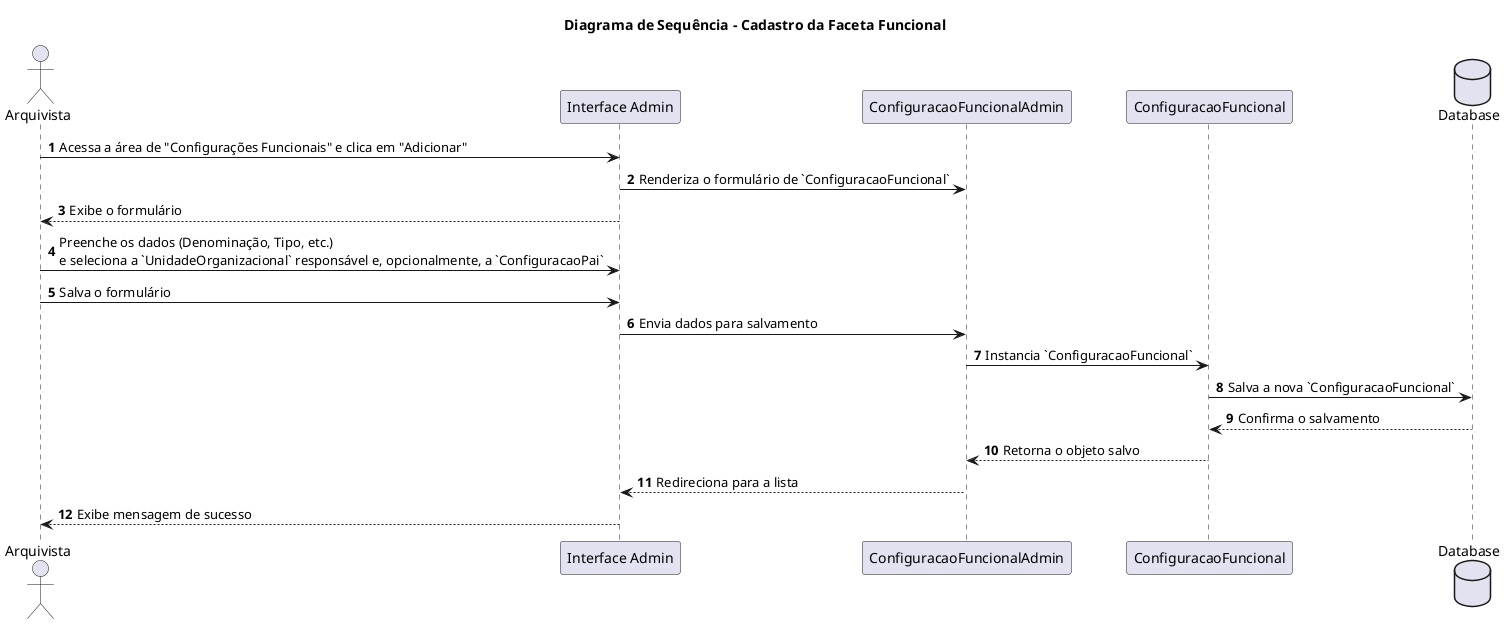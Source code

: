 @startuml Cadastro de facetaq Funcional
title Diagrama de Sequência - Cadastro da Faceta Funcional

actor "Arquivista" as User
participant "Interface Admin" as AdminUI
participant "ConfiguracaoFuncionalAdmin" as AdminModel
participant "ConfiguracaoFuncional" as Model
database "Database" as DB

autonumber

User -> AdminUI: Acessa a área de "Configurações Funcionais" e clica em "Adicionar"
AdminUI -> AdminModel: Renderiza o formulário de `ConfiguracaoFuncional`
AdminUI --> User: Exibe o formulário

User -> AdminUI: Preenche os dados (Denominação, Tipo, etc.)\ne seleciona a `UnidadeOrganizacional` responsável e, opcionalmente, a `ConfiguracaoPai`
User -> AdminUI: Salva o formulário

AdminUI -> AdminModel: Envia dados para salvamento
AdminModel -> Model: Instancia `ConfiguracaoFuncional`
Model -> DB: Salva a nova `ConfiguracaoFuncional`
DB --> Model: Confirma o salvamento
Model --> AdminModel: Retorna o objeto salvo
AdminModel --> AdminUI: Redireciona para a lista
AdminUI --> User: Exibe mensagem de sucesso
@enduml